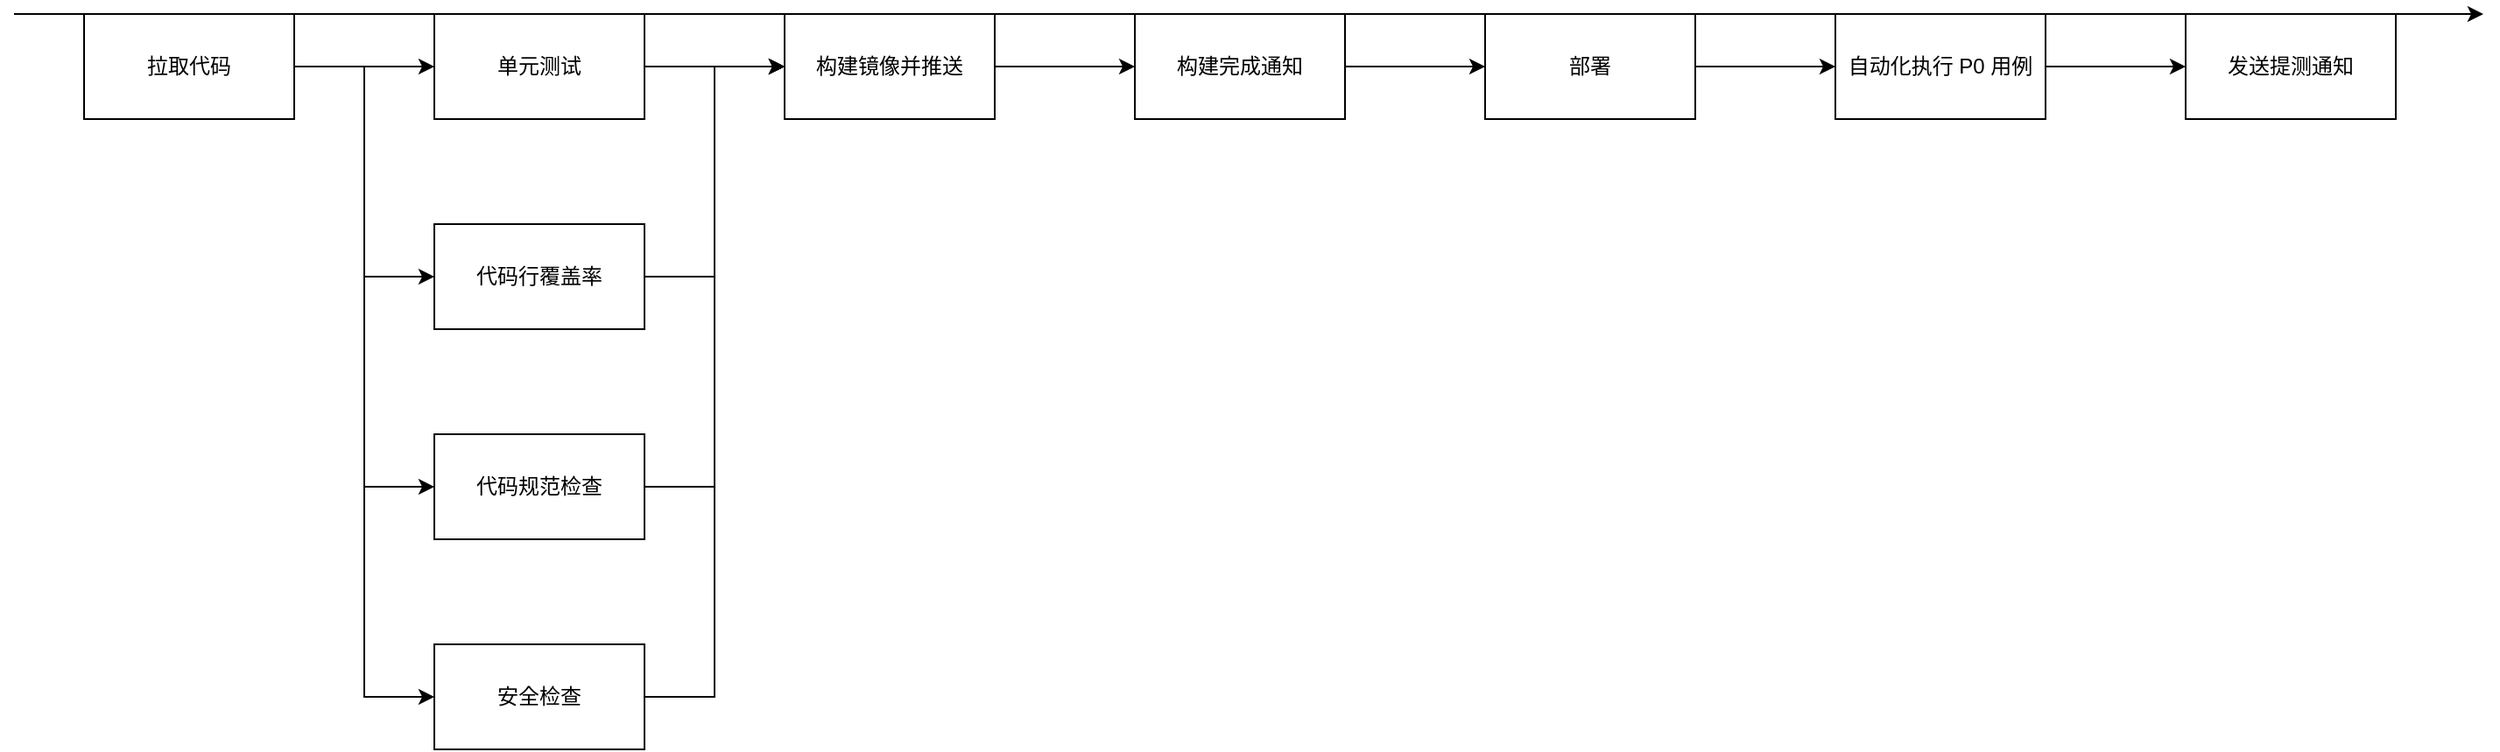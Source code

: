 <mxfile version="20.8.13" type="github">
  <diagram name="第 1 页" id="2-ZlkvL7G13mX_y-q4E0">
    <mxGraphModel dx="1647" dy="736" grid="1" gridSize="10" guides="1" tooltips="1" connect="1" arrows="1" fold="1" page="1" pageScale="1" pageWidth="827" pageHeight="1169" math="0" shadow="0">
      <root>
        <mxCell id="0" />
        <mxCell id="1" parent="0" />
        <mxCell id="AiCOMxsNIxzN5EXr95hF-1" value="" style="endArrow=classic;html=1;rounded=0;" edge="1" parent="1">
          <mxGeometry width="50" height="50" relative="1" as="geometry">
            <mxPoint x="40" y="120" as="sourcePoint" />
            <mxPoint x="1450" y="120" as="targetPoint" />
          </mxGeometry>
        </mxCell>
        <mxCell id="AiCOMxsNIxzN5EXr95hF-2" value="" style="edgeStyle=orthogonalEdgeStyle;rounded=0;orthogonalLoop=1;jettySize=auto;html=1;" edge="1" parent="1" source="AiCOMxsNIxzN5EXr95hF-6" target="AiCOMxsNIxzN5EXr95hF-8">
          <mxGeometry relative="1" as="geometry" />
        </mxCell>
        <mxCell id="AiCOMxsNIxzN5EXr95hF-3" style="edgeStyle=orthogonalEdgeStyle;rounded=0;orthogonalLoop=1;jettySize=auto;html=1;entryX=0;entryY=0.5;entryDx=0;entryDy=0;" edge="1" parent="1" source="AiCOMxsNIxzN5EXr95hF-6" target="AiCOMxsNIxzN5EXr95hF-10">
          <mxGeometry relative="1" as="geometry" />
        </mxCell>
        <mxCell id="AiCOMxsNIxzN5EXr95hF-4" style="edgeStyle=orthogonalEdgeStyle;rounded=0;orthogonalLoop=1;jettySize=auto;html=1;exitX=1;exitY=0.5;exitDx=0;exitDy=0;entryX=0;entryY=0.5;entryDx=0;entryDy=0;" edge="1" parent="1" source="AiCOMxsNIxzN5EXr95hF-6" target="AiCOMxsNIxzN5EXr95hF-12">
          <mxGeometry relative="1" as="geometry" />
        </mxCell>
        <mxCell id="AiCOMxsNIxzN5EXr95hF-5" style="edgeStyle=orthogonalEdgeStyle;rounded=0;orthogonalLoop=1;jettySize=auto;html=1;entryX=0;entryY=0.5;entryDx=0;entryDy=0;" edge="1" parent="1" source="AiCOMxsNIxzN5EXr95hF-6" target="AiCOMxsNIxzN5EXr95hF-17">
          <mxGeometry relative="1" as="geometry" />
        </mxCell>
        <mxCell id="AiCOMxsNIxzN5EXr95hF-6" value="拉取代码" style="rounded=0;whiteSpace=wrap;html=1;" vertex="1" parent="1">
          <mxGeometry x="80" y="120" width="120" height="60" as="geometry" />
        </mxCell>
        <mxCell id="AiCOMxsNIxzN5EXr95hF-7" value="" style="edgeStyle=orthogonalEdgeStyle;rounded=0;orthogonalLoop=1;jettySize=auto;html=1;" edge="1" parent="1" source="AiCOMxsNIxzN5EXr95hF-8" target="AiCOMxsNIxzN5EXr95hF-14">
          <mxGeometry relative="1" as="geometry" />
        </mxCell>
        <mxCell id="AiCOMxsNIxzN5EXr95hF-8" value="单元测试" style="rounded=0;whiteSpace=wrap;html=1;" vertex="1" parent="1">
          <mxGeometry x="280" y="120" width="120" height="60" as="geometry" />
        </mxCell>
        <mxCell id="AiCOMxsNIxzN5EXr95hF-9" style="edgeStyle=orthogonalEdgeStyle;rounded=0;orthogonalLoop=1;jettySize=auto;html=1;entryX=0;entryY=0.5;entryDx=0;entryDy=0;" edge="1" parent="1" source="AiCOMxsNIxzN5EXr95hF-10" target="AiCOMxsNIxzN5EXr95hF-14">
          <mxGeometry relative="1" as="geometry" />
        </mxCell>
        <mxCell id="AiCOMxsNIxzN5EXr95hF-10" value="代码行覆盖率" style="rounded=0;whiteSpace=wrap;html=1;" vertex="1" parent="1">
          <mxGeometry x="280" y="240" width="120" height="60" as="geometry" />
        </mxCell>
        <mxCell id="AiCOMxsNIxzN5EXr95hF-11" style="edgeStyle=orthogonalEdgeStyle;rounded=0;orthogonalLoop=1;jettySize=auto;html=1;entryX=0;entryY=0.5;entryDx=0;entryDy=0;" edge="1" parent="1" source="AiCOMxsNIxzN5EXr95hF-12" target="AiCOMxsNIxzN5EXr95hF-14">
          <mxGeometry relative="1" as="geometry" />
        </mxCell>
        <mxCell id="AiCOMxsNIxzN5EXr95hF-12" value="代码规范检查" style="rounded=0;whiteSpace=wrap;html=1;" vertex="1" parent="1">
          <mxGeometry x="280" y="360" width="120" height="60" as="geometry" />
        </mxCell>
        <mxCell id="AiCOMxsNIxzN5EXr95hF-13" value="" style="edgeStyle=orthogonalEdgeStyle;rounded=0;orthogonalLoop=1;jettySize=auto;html=1;" edge="1" parent="1" source="AiCOMxsNIxzN5EXr95hF-14" target="AiCOMxsNIxzN5EXr95hF-15">
          <mxGeometry relative="1" as="geometry" />
        </mxCell>
        <mxCell id="AiCOMxsNIxzN5EXr95hF-14" value="构建镜像并推送" style="rounded=0;whiteSpace=wrap;html=1;" vertex="1" parent="1">
          <mxGeometry x="480" y="120" width="120" height="60" as="geometry" />
        </mxCell>
        <mxCell id="AiCOMxsNIxzN5EXr95hF-22" style="edgeStyle=orthogonalEdgeStyle;rounded=0;orthogonalLoop=1;jettySize=auto;html=1;entryX=0;entryY=0.5;entryDx=0;entryDy=0;" edge="1" parent="1" source="AiCOMxsNIxzN5EXr95hF-15" target="AiCOMxsNIxzN5EXr95hF-21">
          <mxGeometry relative="1" as="geometry" />
        </mxCell>
        <mxCell id="AiCOMxsNIxzN5EXr95hF-15" value="构建完成通知" style="rounded=0;whiteSpace=wrap;html=1;" vertex="1" parent="1">
          <mxGeometry x="680" y="120" width="120" height="60" as="geometry" />
        </mxCell>
        <mxCell id="AiCOMxsNIxzN5EXr95hF-16" style="edgeStyle=orthogonalEdgeStyle;rounded=0;orthogonalLoop=1;jettySize=auto;html=1;entryX=0;entryY=0.5;entryDx=0;entryDy=0;" edge="1" parent="1" source="AiCOMxsNIxzN5EXr95hF-17" target="AiCOMxsNIxzN5EXr95hF-14">
          <mxGeometry relative="1" as="geometry" />
        </mxCell>
        <mxCell id="AiCOMxsNIxzN5EXr95hF-17" value="安全检查" style="rounded=0;whiteSpace=wrap;html=1;" vertex="1" parent="1">
          <mxGeometry x="280" y="480" width="120" height="60" as="geometry" />
        </mxCell>
        <mxCell id="AiCOMxsNIxzN5EXr95hF-24" value="" style="edgeStyle=orthogonalEdgeStyle;rounded=0;orthogonalLoop=1;jettySize=auto;html=1;" edge="1" parent="1" source="AiCOMxsNIxzN5EXr95hF-21" target="AiCOMxsNIxzN5EXr95hF-23">
          <mxGeometry relative="1" as="geometry" />
        </mxCell>
        <mxCell id="AiCOMxsNIxzN5EXr95hF-21" value="部署" style="rounded=0;whiteSpace=wrap;html=1;" vertex="1" parent="1">
          <mxGeometry x="880" y="120" width="120" height="60" as="geometry" />
        </mxCell>
        <mxCell id="AiCOMxsNIxzN5EXr95hF-26" value="" style="edgeStyle=orthogonalEdgeStyle;rounded=0;orthogonalLoop=1;jettySize=auto;html=1;" edge="1" parent="1" source="AiCOMxsNIxzN5EXr95hF-23" target="AiCOMxsNIxzN5EXr95hF-25">
          <mxGeometry relative="1" as="geometry" />
        </mxCell>
        <mxCell id="AiCOMxsNIxzN5EXr95hF-23" value="自动化执行 P0 用例" style="rounded=0;whiteSpace=wrap;html=1;" vertex="1" parent="1">
          <mxGeometry x="1080" y="120" width="120" height="60" as="geometry" />
        </mxCell>
        <mxCell id="AiCOMxsNIxzN5EXr95hF-25" value="发送提测通知" style="rounded=0;whiteSpace=wrap;html=1;" vertex="1" parent="1">
          <mxGeometry x="1280" y="120" width="120" height="60" as="geometry" />
        </mxCell>
      </root>
    </mxGraphModel>
  </diagram>
</mxfile>
